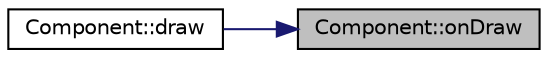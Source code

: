 digraph "Component::onDraw"
{
 // LATEX_PDF_SIZE
  edge [fontname="Helvetica",fontsize="10",labelfontname="Helvetica",labelfontsize="10"];
  node [fontname="Helvetica",fontsize="10",shape=record];
  rankdir="RL";
  Node1 [label="Component::onDraw",height=0.2,width=0.4,color="black", fillcolor="grey75", style="filled", fontcolor="black",tooltip="override to catch the draw event"];
  Node1 -> Node2 [dir="back",color="midnightblue",fontsize="10",style="solid",fontname="Helvetica"];
  Node2 [label="Component::draw",height=0.2,width=0.4,color="black", fillcolor="white", style="filled",URL="$class_component.html#a3d20060d4af0bf0dd0c833994581bdfa",tooltip="called by the engine on draw"];
}
